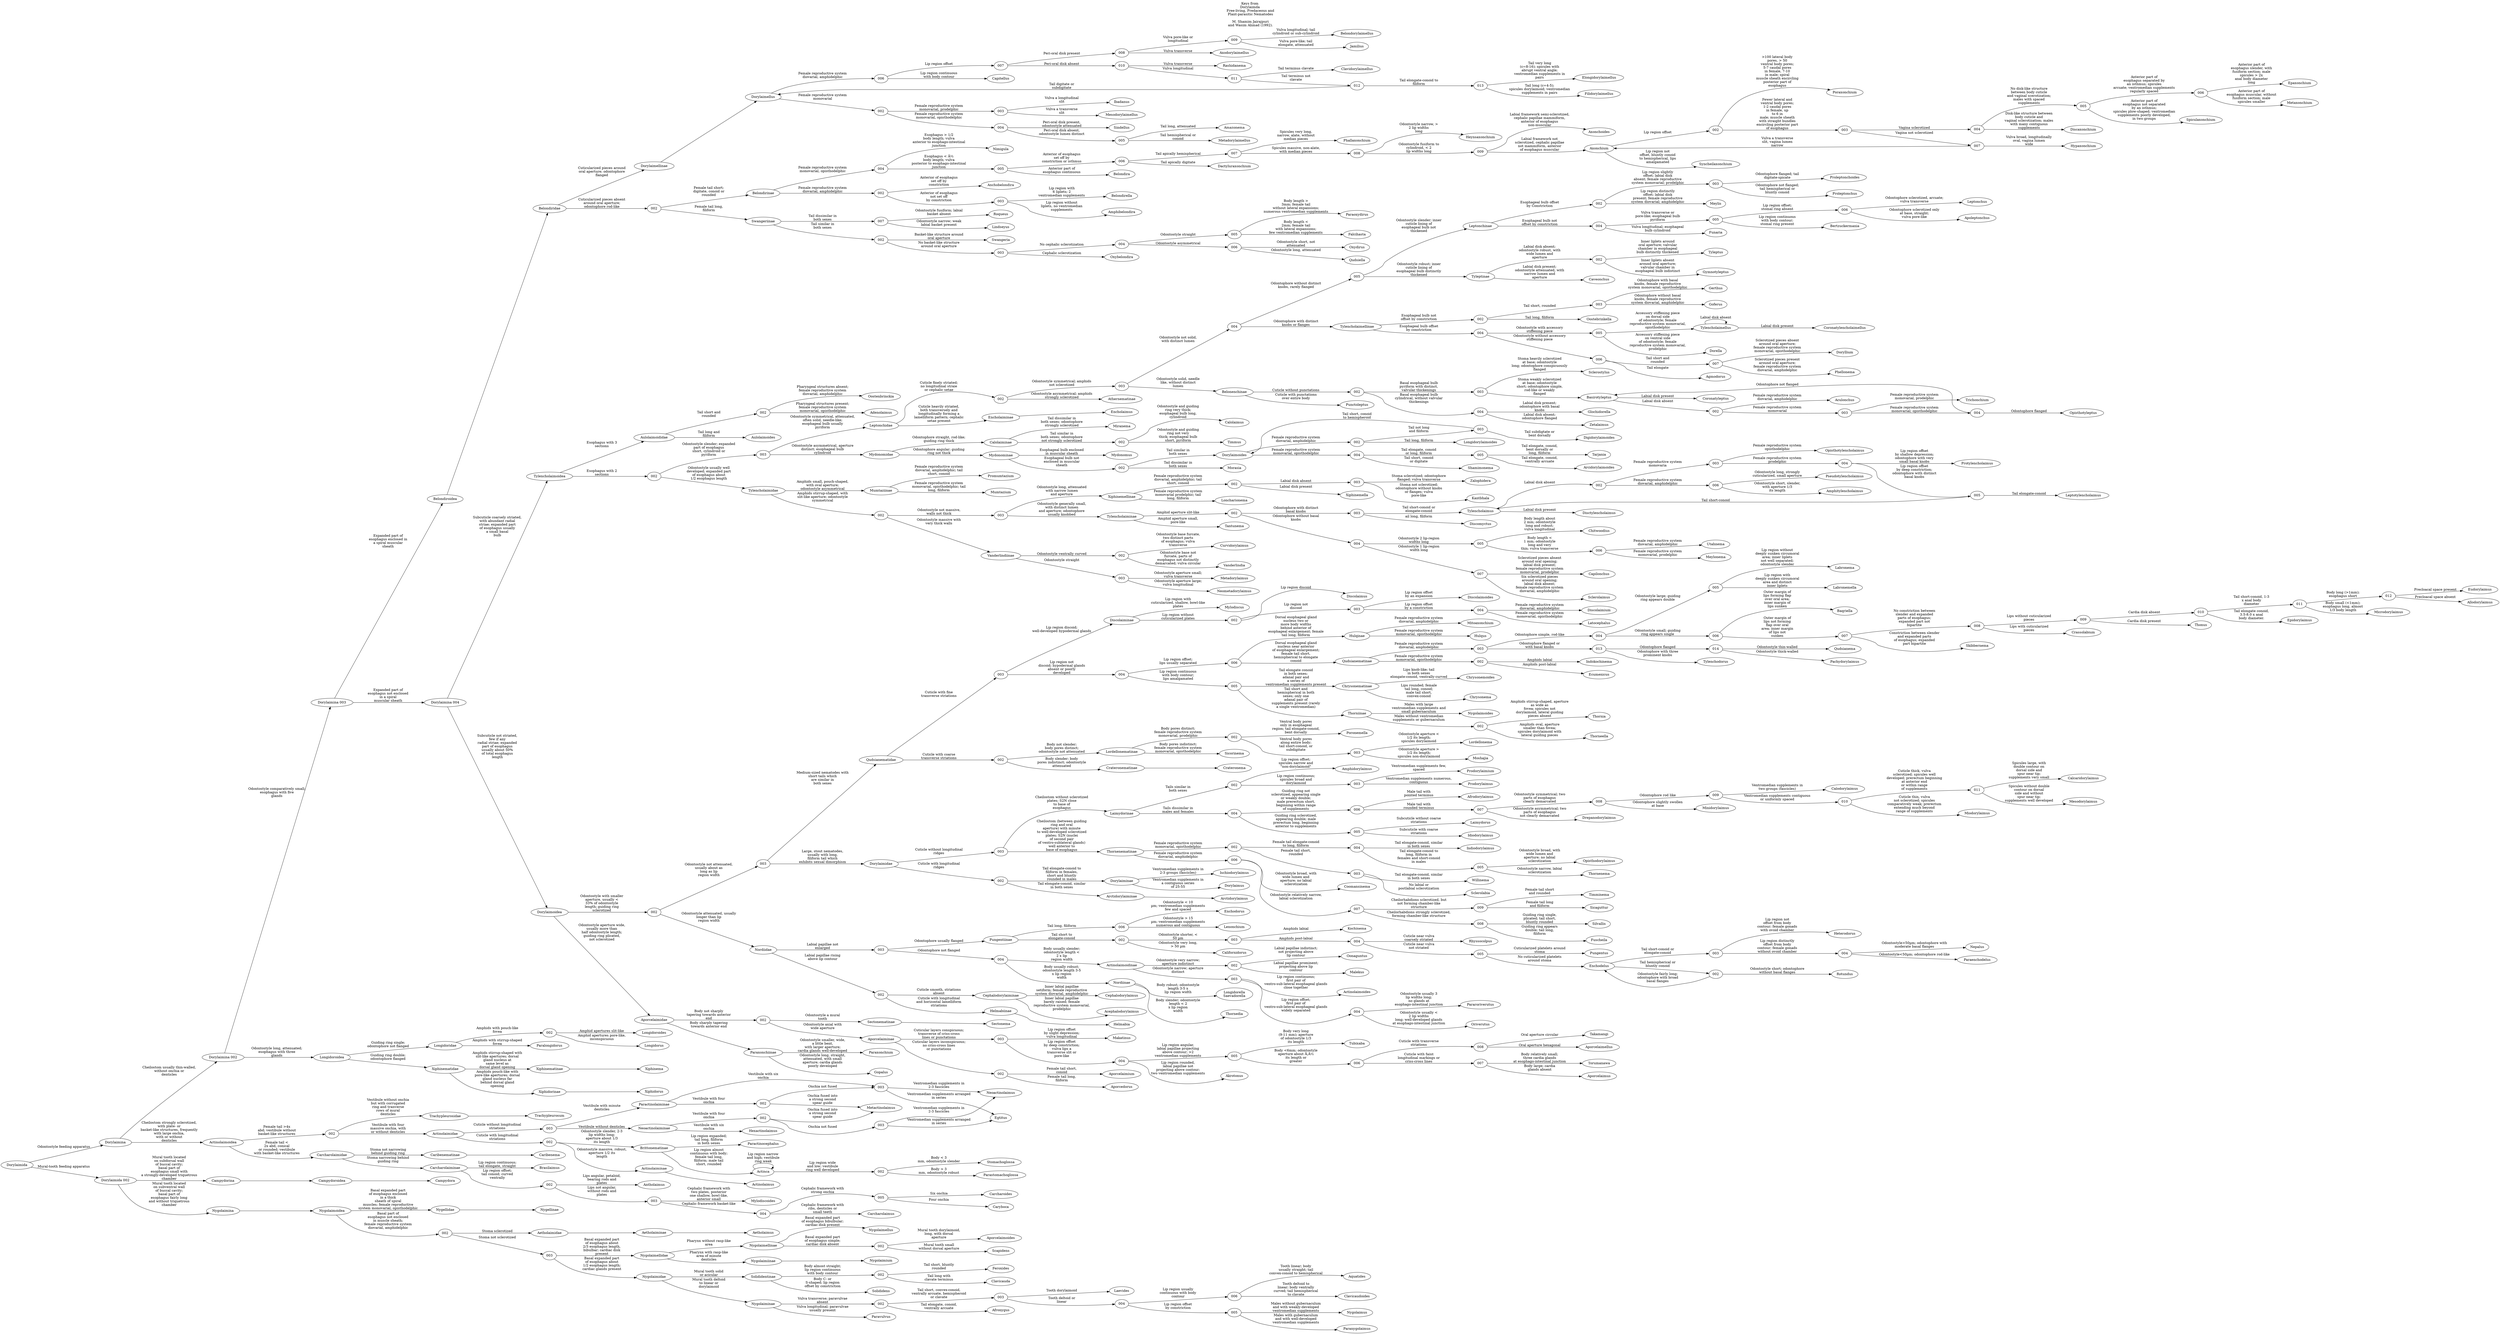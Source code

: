 // FOO
digraph GraphTitle {
	graph [rankdir=LR]
	Aporcelaimidae_002 [label=002]
	Aporcelaiminae_002 [label=002]
	Actinolaimoidinae_002 [label=002]
	Actinolaimoidea_002 [label=002]
	Actinolaimidae_002 [label=002]
	Actinca_002 [label=002]
	Axonchium_002 [label=002]
	Aulolaimoididae_002 [label=002]
	Belondiridae_002 [label=002]
	Belondirinae_002 [label=002]
	Belonenchinae_002 [label=002]
	Basirotyleptus_002 [label=002]
	Carcharolaiminae_002 [label=002]
	Calolaiminae_002 [label=002]
	Dorylaimoidea_002 [label=002]
	Dorylaimidae_002 [label=002]
	Discolaiminae_002 [label=002]
	Dorylaimellus_002 [label=002]
	Dorylaimoides_002 [label=002]
	Enchodelus_002 [label=002]
	Laimydorinae_002 [label=002]
	Lordellonematinae_002 [label=002]
	Longidoridae_002 [label=002]
	Leptonchidae_002 [label=002]
	Leptonchinae_002 [label=002]
	Mydonominae_002 [label=002]
	Nordiidae_002 [label=002]
	Neoactinolaiminae_002 [label=002]
	Nygolaimoidea_002 [label=002]
	Nygolaiminae_002 [label=002]
	Nygolaimellinae_002 [label=002]
	Pungentiinae_002 [label=002]
	Paractinolaiminae_002 [label=002]
	Qudsianematidae_002 [label=002]
	Qudsianematinae_002 [label=002]
	Swangeriinae_002 [label=002]
	Solididentinae_002 [label=002]
	Thornenematinae_002 [label=002]
	Thorniinae_002 [label=002]
	Tylencholaimoidea_002 [label=002]
	Tylencholaimidae_002 [label=002]
	Tylencholaiminae_002 [label=002]
	Tylencholaimus_002 [label=002]
	Tyleptinae_002 [label=002]
	Tylencholaimellinae_002 [label=002]
	Vanderlindiinae_002 [label=002]
	Xiphinemellinae_002 [label=002]
	Aporcelaiminae_003 [label=003]
	Actinolaimoidinae_003 [label=003]
	Actinolaimidae_003 [label=003]
	Axonchium_003 [label=003]
	Belondirinae_003 [label=003]
	Belonenchinae_003 [label=003]
	Basirotyleptus_003 [label=003]
	Carcharolaiminae_003 [label=003]
	Dorylaimoidea_003 [label=003]
	Dorylaimidae_003 [label=003]
	Discolaiminae_003 [label=003]
	Dorylaimellus_003 [label=003]
	Dorylaimoides_003 [label=003]
	Enchodelus_003 [label=003]
	Laimydorinae_003 [label=003]
	Lordellonematinae_003 [label=003]
	Leptonchidae_003 [label=003]
	Leptonchinae_003 [label=003]
	Nordiidae_003 [label=003]
	Neoactinolaiminae_003 [label=003]
	Nygolaimoidea_003 [label=003]
	Nygolaiminae_003 [label=003]
	Pungentiinae_003 [label=003]
	Paractinolaiminae_003 [label=003]
	Qudsianematidae_003 [label=003]
	Qudsianematinae_003 [label=003]
	Swangeriinae_003 [label=003]
	Thornenematinae_003 [label=003]
	Tylencholaimoidea_003 [label=003]
	Tylencholaimidae_003 [label=003]
	Tylencholaiminae_003 [label=003]
	Tylencholaimus_003 [label=003]
	Tylencholaimellinae_003 [label=003]
	Vanderlindiinae_003 [label=003]
	Xiphinemellinae_003 [label=003]
	Aporcelaiminae_004 [label=004]
	Actinolaimoidinae_004 [label=004]
	Axonchium_004 [label=004]
	Belondirinae_004 [label=004]
	Belonenchinae_004 [label=004]
	Basirotyleptus_004 [label=004]
	Carcharolaiminae_004 [label=004]
	Discolaiminae_004 [label=004]
	Dorylaimellus_004 [label=004]
	Dorylaimoides_004 [label=004]
	Enchodelus_004 [label=004]
	Laimydorinae_004 [label=004]
	Leptonchidae_004 [label=004]
	Leptonchinae_004 [label=004]
	Nordiidae_004 [label=004]
	Nygolaiminae_004 [label=004]
	Pungentiinae_004 [label=004]
	Qudsianematidae_004 [label=004]
	Qudsianematinae_004 [label=004]
	Swangeriinae_004 [label=004]
	Thornenematinae_004 [label=004]
	Tylencholaiminae_004 [label=004]
	Tylencholaimus_004 [label=004]
	Tylencholaimellinae_004 [label=004]
	Aporcelaiminae_005 [label=005]
	Axonchium_005 [label=005]
	Belondirinae_005 [label=005]
	Carcharolaiminae_005 [label=005]
	Dorylaimellus_005 [label=005]
	Dorylaimoides_005 [label=005]
	Laimydorinae_005 [label=005]
	Leptonchidae_005 [label=005]
	Leptonchinae_005 [label=005]
	Nygolaiminae_005 [label=005]
	Pungentiinae_005 [label=005]
	Qudsianematidae_005 [label=005]
	Qudsianematinae_005 [label=005]
	Swangeriinae_005 [label=005]
	Thornenematinae_005 [label=005]
	Tylencholaiminae_005 [label=005]
	Tylencholaimus_005 [label=005]
	Tylencholaimellinae_005 [label=005]
	Aporcelaiminae_006 [label=006]
	Axonchium_006 [label=006]
	Belondirinae_006 [label=006]
	Dorylaimellus_006 [label=006]
	Laimydorinae_006 [label=006]
	Leptonchinae_006 [label=006]
	Nygolaiminae_006 [label=006]
	Pungentiinae_006 [label=006]
	Qudsianematidae_006 [label=006]
	Qudsianematinae_006 [label=006]
	Swangeriinae_006 [label=006]
	Thornenematinae_006 [label=006]
	Tylencholaiminae_006 [label=006]
	Tylencholaimus_006 [label=006]
	Tylencholaimellinae_006 [label=006]
	Aporcelaiminae_007 [label=007]
	Axonchium_007 [label=007]
	Belondirinae_007 [label=007]
	Dorylaimellus_007 [label=007]
	Laimydorinae_007 [label=007]
	Qudsianematinae_007 [label=007]
	Swangeriinae_007 [label=007]
	Thornenematinae_007 [label=007]
	Tylencholaiminae_007 [label=007]
	Tylencholaimellinae_007 [label=007]
	Aporcelaiminae_008 [label=008]
	Belondirinae_008 [label=008]
	Dorylaimellus_008 [label=008]
	Laimydorinae_008 [label=008]
	Qudsianematinae_008 [label=008]
	Thornenematinae_008 [label=008]
	Belondirinae_009 [label=009]
	Dorylaimellus_009 [label=009]
	Laimydorinae_009 [label=009]
	Qudsianematinae_009 [label=009]
	Thornenematinae_009 [label=009]
	Dorylaimellus_010 [label=010]
	Laimydorinae_010 [label=010]
	Qudsianematinae_010 [label=010]
	Dorylaimellus_011 [label=011]
	Laimydorinae_011 [label=011]
	Qudsianematinae_011 [label=011]
	Dorylaimellus_012 [label=012]
	Qudsianematinae_012 [label=012]
	Dorylaimellus_013 [label=013]
	Qudsianematinae_013 [label=013]
	Qudsianematinae_014 [label=014]
	labelloc=t
	label="Keys from
Dorylaimda
 Free-living, Predaceous and
 Plant-parasitic Nematodes

 M. Shamim Jairajpuri
 and Wasim Ahmad (1992)."
	Dorylaimida -> Dorylaimina [label="Odontostyle feeding apparatus
"]
	Dorylaimida -> "Dorylaimida 002" [label="Mural-tooth feeding apparatus
"]
	"Dorylaimida 002" -> Campydorina [label="Mural tooth located
on subdorsal wall
of buccal cavity;
basal part of
esophagus small with
a strongly-developed triquetrous
chamber
"]
	"Dorylaimida 002" -> Nygolaimina [label="Mural tooth located
on subventral wall
of buccal cavity;
basal part of
esophagus fairly long
and without triquetrous
chamber
"]
	Dorylaimina -> Actinolaimoidea [label="Cheilostom strongly sclerotized,
with plate- or
basket-like structures, frequently
with large onchia,
with or without
denticles
"]
	Dorylaimina -> "Dorylaimina 002" [label="Cheilostom usually thin-walled,
without onchia or
denticles
"]
	"Dorylaimina 002" -> Longidoroidea [label="Odontostyle long, attenuated;
esophagus with three
glands
"]
	"Dorylaimina 002" -> "Dorylaimina 003" [label="Odontostyle comparatively small;
esophagus with five
glands
"]
	"Dorylaimina 003" -> Belondiroidea [label="Expanded part of
esophagus enclosed in
a spiral muscular
sheath
"]
	"Dorylaimina 003" -> "Dorylaimina 004" [label="Expanded part of
esophagus not enclosed
in a spiral
muscular sheath
"]
	"Dorylaimina 004" -> Tylencholaimoidea [label="Subcuticle coarsely striated,
with abundant radial
striae; expanded part
of esophagus usually
a small basal
bulb
"]
	"Dorylaimina 004" -> Dorylaimoidea [label="Subcuticle not striated,
few if any
radial striae; expanded
part of esophagus
usually about 50%
of total esophagus
length
"]
	Dorylaimoidea -> Aporcelaimidae [label="Odontostyle aperture wide,
usually more than
half odontostyle length;
guiding ring plicated,
not sclerotized
"]
	Dorylaimoidea -> Dorylaimoidea_002 [label="Odontostyle with smaller
aperture, usually <
33% of odontostyle
length; guiding ring
sclerotized
"]
	Dorylaimoidea_002 -> Nordiidae [label="Odontostyle attenuated, usually
longer than lip
region width
"]
	Dorylaimoidea_002 -> Dorylaimoidea_003 [label="Odontostyle not attenuated,
usually about as
long as lip
region width
"]
	Dorylaimoidea_003 -> Dorylaimidae [label="Large, stout nematodes,
usually with long,
filiform tail which
exhibits sexual dimorphism
"]
	Dorylaimoidea_003 -> Qudsianematidae [label="Medium-sized nematodes with
short tails which
are similar in
both sexes
"]
	Dorylaimidae -> Dorylaimidae_002 [label="Cuticle with longitudinal
ridges
"]
	Dorylaimidae -> Dorylaimidae_003 [label="Cuticle without longitudinal
ridges
"]
	Dorylaimidae_002 -> Arctidorylaiminae [label="Tail elongate-conoid, similar
in both sexes
"]
	Dorylaimidae_002 -> Dorylaiminae [label="Tail elongate-conoid to
filiform in females,
short and bluntly
rounded in males
"]
	Dorylaimidae_003 -> Thornenematinae [label="Cheilostom (between guiding
ring and oral
aperture) with minute
to well-developed sclerotized
plates; S2N (nuclei
of second pair
of ventro-sublateral glands)
well anterior to
base of esophagus
"]
	Dorylaimidae_003 -> Laimydorinae [label="Cheilostom without sclerotized
plates; S2N close
to base of
esophagus
"]
	Dorylaiminae -> Dorylaimus [label="Ventromedian supplements in
a contiguous series
of 25-55
"]
	Dorylaiminae -> Ischiodorylaimus [label="Ventromedian supplements in
2-3 groups (fascicles)
"]
	Laimydorinae -> Laimydorinae_002 [label="Tails similar in
both sexes
"]
	Laimydorinae -> Laimydorinae_004 [label="Tails dissimilar in
males and females
"]
	Laimydorinae_002 -> Amphidorylaimus [label="Lip region offset;
spicules narrow and
\"non-dorylaimoid\"
"]
	Laimydorinae_002 -> Laimydorinae_003 [label="Lip region continuous;
spicules broad and
dorylaimoid
"]
	Laimydorinae_003 -> Prodorylaimus [label="Ventromedian supplements numerous,
contiguous
"]
	Laimydorinae_003 -> Prodorylaimium [label="Ventromedian supplements few,
spaced
"]
	Laimydorinae_004 -> Laimydorinae_005 [label="Guiding ring sclerotized,
appearing double; male
prerectum long, beginning
anterior to supplements
"]
	Laimydorinae_004 -> Laimydorinae_006 [label="Guiding ring not
sclerotized, appearing single
or weakly double;
male prerectum short,
beginning within range
of supplements
"]
	Laimydorinae_005 -> Idiodorylaimus [label="Subcuticle with coarse
striations
"]
	Laimydorinae_005 -> Laimydorus [label="Subcuticle without coarse
striations
"]
	Laimydorinae_006 -> Laimydorinae_007 [label="Male tail with
rounded terminus
"]
	Laimydorinae_006 -> Afrodorylaimus [label="Male tail with
pointed terminus
"]
	Laimydorinae_007 -> Drepanodorylaimus [label="Odontostyle asymmetrical; two
parts of esophagus
not clearly demarcated
"]
	Laimydorinae_007 -> Laimydorinae_008 [label="Odontostyle symmetrical; two
parts of esophagus
clearly demarcated
"]
	Laimydorinae_008 -> Minidorylaimus [label="Odontophore slightly swollen
at base
"]
	Laimydorinae_008 -> Laimydorinae_009 [label="Odontophore rod like
"]
	Laimydorinae_009 -> Laimydorinae_010 [label="Ventromedian supplements contiguous
or uniformly spaced
"]
	Laimydorinae_009 -> Calodorylaimus [label="Ventromedian supplements in
two groups (fascicles)
"]
	Laimydorinae_010 -> Miodorylaimus [label="Cuticle thin, vulva
not sclerotized; spicules
comparatively weak; prerectum
extending much beyond
range of supplements
"]
	Laimydorinae_010 -> Laimydorinae_011 [label="Cuticle thick, vulva
sclerotized; spicules well
developed; prerectum beginning
at anterior end
or within range
of supplements
"]
	Laimydorinae_011 -> Calcaridorylaimus [label="Spicules large, with
double contour on
dorsal side and
spur near tip;
supplements very small
"]
	Laimydorinae_011 -> Mesodorylaimus [label="Spicules without double
contour on dorsal
side and without
spur near tip;
supplements well developed
"]
	Thornenematinae -> Thornenematinae_002 [label="Female reproductive system
monovarial, opisthodelphic
"]
	Thornenematinae -> Thornenematinae_006 [label="Female reproductive system
diovarial, amphidelphic
"]
	Thornenematinae_002 -> Thornenematinae_003 [label="Female tail short,
rounded
"]
	Thornenematinae_002 -> Thornenematinae_004 [label="Female tail elongate-conoid
to long, filiform
"]
	Thornenematinae_003 -> Sclerolabia [label="No labial or
postlabial sclerotization
"]
	Thornenematinae_003 -> Willinema [label="Tail elongate-conoid, similar
in both sexes
"]
	Thornenematinae_004 -> Indiodorylaimus [label="Tail elongate-conoid, similar
in both sexes
"]
	Thornenematinae_004 -> Thornenematinae_005 [label="Tail elongate-conoid to
long, filiform in
females and short-conoid
in males
"]
	Thornenematinae_005 -> Opisthodorylaimus [label="Odontostyle broad, with
wide lumen and
aperture; no labial
sclerotization
"]
	Thornenematinae_005 -> Thornenema [label="Odontostyle narrow, labial
sclerotization
"]
	Thornenematinae_006 -> Coomansinema [label="Odontostyle broad, with
wide lumen and
aperture; no labial
sclerotization
"]
	Thornenematinae_006 -> Thornenematinae_007 [label="Odontostyle relatively narrow,
labial sclerotization
"]
	Thornenematinae_007 -> Thornenematinae_008 [label="Cheilorhabdions strongly sclerotized,
forming chamber-like structure
"]
	Thornenematinae_007 -> Thornenematinae_009 [label="Cheilorhabdions sclerotized, but
not forming chamber-like
structure
"]
	Thornenematinae_008 -> Silvallis [label="Guiding ring single,
plicated; tail short,
bluntly rounded
"]
	Thornenematinae_008 -> Fuscheila [label="Guiding ring appears
double; tail long,
filiform
"]
	Thornenematinae_009 -> Timminema [label="Female tail short
and rounded
"]
	Thornenematinae_009 -> Sicaguttur [label="Female tail long
and filiform
"]
	Arctidorylaiminae -> Arctidorylaimus
	Aporcelaimidae -> Paraxonchiinae [label="Body sharply tapering
towards anterior end
"]
	Aporcelaimidae -> Aporcelaimidae_002 [label="Body not sharply
tapering towards anterior
end
"]
	Aporcelaimidae_002 -> Aporcelaiminae [label="Odontostyle axial with
wide aperture
"]
	Aporcelaimidae_002 -> Sectonematinae [label="Odontostyle a mural
tooth
"]
	Aporcelaiminae -> Aporcelaiminae_002 [label="Cuticular layers inconspicuous;
no criss-cross lines
or punctations
"]
	Aporcelaiminae -> Aporcelaiminae_003 [label="Cuticular layers conspicuous;
transverse of criss-cross
lines or punctations
"]
	Aporcelaiminae_002 -> Aporcedorus [label="Female tail long,
filiform
"]
	Aporcelaiminae_002 -> Aporcelaimium [label="Female tail short,
conoid
"]
	Aporcelaiminae_003 -> Makatinus [label="Lip region offset
by slight depression;
vulva longitudinal
"]
	Aporcelaiminae_003 -> Aporcelaiminae_004 [label="Lip region offset
by deep constriction;
vulva lips a
transverse slit or
pore-like
"]
	Aporcelaiminae_004 -> Akrotonus [label="Lip region rounded,
labial papillae not
projecting above contour;
two ventromedian supplements
"]
	Aporcelaiminae_004 -> Aporcelaiminae_005 [label="Lip region angular,
labial papillae projecting
above contour; >2
ventromedian supplements
"]
	Aporcelaiminae_005 -> Tubixaba [label="Body very long
(9-11 mm); aperture
of odontostyle 1/3
its length
"]
	Aporcelaiminae_005 -> Aporcelaiminae_006 [label="Body <6mm; odontostyle
aperture about Ã‚Â½
its length or
greater
"]
	Aporcelaiminae_006 -> Aporcelaiminae_007 [label="Cuticle with faint
longitudinal markings or
criss-cross lines
"]
	Aporcelaiminae_006 -> Aporcelaiminae_008 [label="Cuticle with transverse
striations
"]
	Aporcelaiminae_007 -> Torumanawa [label="Body relatively small;
three cardia glands
at esophago-intestinal junction
"]
	Aporcelaiminae_007 -> Aporcelaimus [label="Body large; cardia
glands absent
"]
	Aporcelaiminae_008 -> Takamangi [label="Oral aperture circular
"]
	Aporcelaiminae_008 -> Aporcelaimellus [label="Oral aperture hexagonal
"]
	Sectonematinae -> Sectonema
	Paraxonchiinae -> Gopalus [label="Odontostyle long, straight,
attenuated, with small
aperture; cardia glands
poorly developed
"]
	Paraxonchiinae -> Paraxonchium [label="Odontostyle smaller, wide,
a little bent,
with larger aperture;
cardia glands well-developed
"]
	Qudsianematidae -> Qudsianematidae_002 [label="Cuticle with coarse
transverse striations
"]
	Qudsianematidae -> Qudsianematidae_003 [label="Cuticle with fine
transverse striations
"]
	Qudsianematidae_002 -> Crateronematinae [label="Body slender; body
pores indistinct; odontostyle
attenuated
"]
	Qudsianematidae_002 -> Lordellonematinae [label="Body not slender;
body pores distinct;
odontostyle not attenuated
"]
	Qudsianematidae_003 -> Discolaiminae [label="Lip region discoid;
well-developed hypodermal glands
"]
	Qudsianematidae_003 -> Qudsianematidae_004 [label="Lip region not
discoid; hypodermal glands
absent or poorly
developed
"]
	Qudsianematidae_004 -> Qudsianematidae_005 [label="Lip region continuous
with body contour;
lips amalgamated
"]
	Qudsianematidae_004 -> Qudsianematidae_006 [label="Lip region offset;
lips usually separated
"]
	Qudsianematidae_005 -> Thorniinae [label="Tail short and
hemispherical in both
sexes; only one
adanal pair of
supplements present (rarely
a single ventromedian)
"]
	Qudsianematidae_005 -> Chrysonematinae [label="Tail elongate conoid
in both sexes;
adanal pair and
a series of
ventromedian supplements present
"]
	Qudsianematidae_006 -> Qudsianematinae [label="Dorsal esophageal gland
nucleus near anterior
of esophageal enlargement;
female tail short,
hemispherical to elongate
conoid
"]
	Qudsianematidae_006 -> Hulqinae [label="Dorsal esophageal gland
nucleus two or
more body widths
behind anterior of
esophageal enlargement; female
tail long, filiform
"]
	Qudsianematinae -> Qudsianematinae_002 [label="Female reproductive system
monovarial, opisthodelphic
"]
	Qudsianematinae -> Qudsianematinae_003 [label="Female reproductive system
diovarial, amphidelphic
"]
	Qudsianematinae_002 -> Indokochinema [label="Amphids labial
"]
	Qudsianematinae_002 -> Ecumenicus [label="Amphids post-labial
"]
	Qudsianematinae_003 -> Qudsianematinae_004 [label="Odontophore simple, rod-like
"]
	Qudsianematinae_003 -> Qudsianematinae_013 [label="Odontophore flanged or
with basal knobs
"]
	Qudsianematinae_004 -> Qudsianematinae_005 [label="Odontostyle large; guiding
ring appears double
"]
	Qudsianematinae_004 -> Qudsianematinae_006 [label="Odontostyle small; guiding
ring appears single
"]
	Qudsianematinae_005 -> Labronemella [label="Lip region with
deeply sunken circumoral
area and distinct
inner liplets
"]
	Qudsianematinae_005 -> Labronema [label="Lip region without
deeply sunken circumoral
area; inner liplets
not well separated;
odontostyle slender
"]
	Qudsianematinae_006 -> Baqriella [label="Outer margin of
lips forming flap
over oral area;
inner margin of
lips sunken
"]
	Qudsianematinae_006 -> Qudsianematinae_007 [label="Outer margin of
lips not forming
flap over oral
area; inner margin
of lips not
sunken
"]
	Qudsianematinae_007 -> Skibbernema [label="Constriction between slender
and expanded parts
of esophagus; expanded
part bipartite
"]
	Qudsianematinae_007 -> Qudsianematinae_008 [label="No constriction between
slender and expanded
parts of esophagus;
expanded part not
bipartite
"]
	Qudsianematinae_008 -> Crassolabium [label="Lips with cuticularized
pieces
"]
	Qudsianematinae_008 -> Qudsianematinae_009 [label="Lips without cuticularized
pieces
"]
	Qudsianematinae_009 -> Thonus [label="Cardia disk present
"]
	Qudsianematinae_009 -> Qudsianematinae_010 [label="Cardia disk absent
"]
	Qudsianematinae_010 -> Epidorylaimus [label="Tail elongate conoid,
3.5-8.0 x anal
body diameter.
"]
	Qudsianematinae_010 -> Qudsianematinae_011 [label="Tail short-conoid, 1-3
x anal body
diameter
"]
	Qudsianematinae_011 -> Microdorylaimus [label="Body small (<1mm);
esophagus long, almost
1/3 body length
"]
	Qudsianematinae_011 -> Qudsianematinae_012 [label="Body long (>1mm);
esophagus short
"]
	Qudsianematinae_012 -> Eudorylaimus [label="Precloacal space present
"]
	Qudsianematinae_012 -> Allodorylaimus [label="Precloacal space absent
"]
	Qudsianematinae_013 -> Qudsianematinae_014 [label="Odontophore flanged
"]
	Qudsianematinae_013 -> Tylenchodorus [label="Odontophore with three
prominent knobs
"]
	Qudsianematinae_014 -> Pachydorylaimus [label="Odontostyle thick-walled
"]
	Qudsianematinae_014 -> Qudsianema [label="Odontostyle thin-walled
"]
	Thorniinae -> Nygolaimoides [label="Males with large
ventromedian supplements and
small gubernaculum
"]
	Thorniinae -> Thorniinae_002 [label="Males without ventromedian
supplements or gubernaculum
"]
	Thorniinae_002 -> Thornia [label="Amphids stirrup-shaped, aperture
as wide as
fovea; spicules not
dorylaimoid, lateral guiding
pieces absent
"]
	Thorniinae_002 -> Thorneella [label="Amphids oval, aperture
smaller than fovea;
spicules dorylaimoid with
lateral guiding pieces
"]
	Crateronematinae -> Crateronema
	Chrysonematinae -> Chrysonema [label="Lips rounded; female
tail long, conoid;
male tail short,
convex-conoid
"]
	Chrysonematinae -> Chrysonemoides [label="Lips knob-like; tail
in both sexes
elongate-conoid, ventrally-curved
"]
	Discolaiminae -> Mylodiscus [label="Lip region with
cuticularized, shallow, bowl-like
plates
"]
	Discolaiminae -> Discolaiminae_002 [label="Lip region without
cuticularized plates
"]
	Discolaiminae_002 -> Discolaimus [label="Lip region discoid
"]
	Discolaiminae_002 -> Discolaiminae_003 [label="Lip region not
discoid
"]
	Discolaiminae_003 -> Discolaimoides [label="Lip region offset
by an expansion
"]
	Discolaiminae_003 -> Discolaiminae_004 [label="Lip region offset
by a constriction
"]
	Discolaiminae_004 -> Discolaimium [label="Female reproductive system
diovarial, amphidelphic
"]
	Discolaiminae_004 -> Latocephalus [label="Female reproductive system
monovarial, opisthodelphic
"]
	Lordellonematinae -> Sicorinema [label="Body pores indistinct;
female reproductive system
monovarial, opisthodelphic
"]
	Lordellonematinae -> Lordellonematinae_002 [label="Body pores distinct;
female reproductive system
monovarial, prodelphic
"]
	Lordellonematinae_002 -> Poronemella [label="Ventral body pores
only in esophageal
region; tail elongate-conoid,
bent dorsally
"]
	Lordellonematinae_002 -> Lordellonematinae_003 [label="Ventral body pores
along entire body;
tail short-conoid, or
subdigitate
"]
	Lordellonematinae_003 -> Moshajia [label="Odontostyle aperture >
1/2 its length;
spicules non-dorylaimoid
"]
	Lordellonematinae_003 -> Lordellonema [label="Odontostyle aperture <
1/2 its length;
spicules dorylaimoid
"]
	Hulqinae -> Hulqus [label="Female reproductive system
monovarial, opisthodelphic
"]
	Hulqinae -> Mitoaxonchium [label="Female reproductive system
diovarial, amphidelphic
"]
	Nordiidae -> Nordiidae_002 [label="Labial papillae rising
above lip contour
"]
	Nordiidae -> Nordiidae_003 [label="Labial papillae not
enlarged
"]
	Nordiidae_002 -> Helmabiinae [label="Cuticle with longitudinal
and horizontal lamelliform
striations
"]
	Nordiidae_002 -> Cephalodorylaiminae [label="Cuticle smooth, striations
absent
"]
	Nordiidae_003 -> Pungentiinae [label="Odontophore usually flanged
"]
	Nordiidae_003 -> Nordiidae_004 [label="Odontophore not flanged
"]
	Nordiidae_004 -> Nordiinae [label="Body usually robust;
odontostyle length 3-5
x lip region
width
"]
	Nordiidae_004 -> Actinolaimoidinae [label="Body usually slender;
odontostyle length <
2 x lip
region width
"]
	Nordiinae -> "Longidorella
Saevadorella" [label="Body robust; odontostyle
length 3-5 x
lip region width
"]
	Nordiinae -> Thornedia [label="Body slender; odontostyle
length < 2
x lip region
width
"]
	Cephalodorylaiminae -> Cephalodorylaimus [label="Inner labial papillae
setiform; female reproductive
system diovarial, amphidelphic
"]
	Cephalodorylaiminae -> Acephalodorylaimus [label="Inner labial papillae
barely raised; female
reproductive system monovarial,
prodelphic
"]
	Pungentiinae -> Pungentiinae_002 [label="Tail short to
elongate-conoid
"]
	Pungentiinae -> Pungentiinae_006 [label="Tail long, filiform
"]
	Pungentiinae_002 -> Californidorus [label="Odontostyle very long,
> 50 µm
"]
	Pungentiinae_002 -> Pungentiinae_003 [label="Odontostyle shorter, <
50 µm
"]
	Pungentiinae_003 -> Kochinema [label="Amphids labial
"]
	Pungentiinae_003 -> Pungentiinae_004 [label="Amphids post-labial
"]
	Pungentiinae_004 -> Rhyssocolpus [label="Cuticle near vulva
coarsely striated
"]
	Pungentiinae_004 -> Pungentiinae_005 [label="Cuticle near vulva
not striated
"]
	Pungentiinae_005 -> Pungentus [label="Cuticularized platelets around
stoma
"]
	Pungentiinae_005 -> Enchodelus [label="No cuticularized platelets
around stoma
"]
	Pungentiinae_006 -> Enchodorus [label="Odontostyle < 10
µm; ventromedian supplements
few and spaced
"]
	Pungentiinae_006 -> Lenonchium [label="Odontostyle > 15
µm; ventromedian supplements
numerous and contiguous
"]
	Enchodelus -> Enchodelus_002 [label="Tail hemispherical or
bluntly conoid
"]
	Enchodelus -> Enchodelus_003 [label="Tail short-conoid or
elongate-conoid
"]
	Enchodelus_002 -> Enchodelus [label="Odontostyle fairly long;
odontophore with broad
basal flanges
"]
	Enchodelus_002 -> Rotundus [label="Odontostyle short; odontophore
without basal flanges
"]
	Enchodelus_003 -> Heterodorus [label="Lip region not
offset from body
contour; female gonads
with ovoid chamber
"]
	Enchodelus_003 -> Enchodelus_004 [label="Lip region distinctly
offset from body
contour; female gonads
without ovoid chamber
"]
	Enchodelus_004 -> Nepalus [label="Odontostyle>50µm; odontophore with
moderate basal flanges
"]
	Enchodelus_004 -> Paraenchodelus [label="Odontostyle<50µm; odontophore rod-like
"]
	Helmabiinae -> Helmabia
	Actinolaimoidinae -> Actinolaimoidinae_002 [label="Odontostyle very narrow;
aperture indistinct
"]
	Actinolaimoidinae -> Actinolaimoidinae_003 [label="Odontostyle narrow; aperture
distinct
"]
	Actinolaimoidinae_002 -> Malekus [label="Labial papillae prominent;
projecting above lip
contour
"]
	Actinolaimoidinae_002 -> Oonaguntus [label="Labial papillae indistinct;
not projecting above
lip contour
"]
	Actinolaimoidinae_003 -> Actinolaimoides [label="Lip region continuous;
first pair of
ventro-sub-lateral esophageal glands
close together
"]
	Actinolaimoidinae_003 -> Actinolaimoidinae_004 [label="Lip region offset;
first pair of
ventro-sub-lateral esophageal glands
widely separated
"]
	Actinolaimoidinae_004 -> Oriverutus [label="Odontostyle usually <
2 lip widths
long; well-developed glands
at esophago-intestinal junction
"]
	Actinolaimoidinae_004 -> Pararoriverutus [label="Odontostyle usually 3
lip widths long;
no glands at
esophago-intestinal junction
"]
	Actinolaimoidea -> Carcharolaimidae [label="Female tail <
2x abd, conical
or rounded; vestibule
with basket-like structures
"]
	Actinolaimoidea -> Actinolaimoidea_002 [label="Female tail >4x
abd; vestibule without
basket-like structures
"]
	Actinolaimoidea_002 -> Actinolaimidae [label="Vestibule with four
massive onchia, with
or without denticles
"]
	Actinolaimoidea_002 -> Trachypleurosidae [label="Vestibule without onchia
but with corrugated
ring and tranverse
rows of mural
denticles
"]
	Actinolaimidae -> Actinolaimidae_002 [label="Cuticle with longitudinal
striations
"]
	Actinolaimidae -> Actinolaimidae_003 [label="Cuticle without longitudinal
striations
"]
	Actinolaimidae_002 -> Actinolaiminae [label="Odontostyle massive, robust,
aperture 1/2 its
length
"]
	Actinolaimidae_002 -> Brittonematinae [label="Odontostyle slender, 2-3
lip widths long;
aperture about 1/3
its length
"]
	Actinolaimidae_003 -> Paractinolaiminae [label="Vestibule with minute
denticles
"]
	Actinolaimidae_003 -> Neoactinolaiminae [label="Vestibule without denticles
"]
	Actinolaiminae -> Actinolaimus
	Neoactinolaiminae -> Neoactinolaiminae_002 [label="Vestibule with four
onchia
"]
	Neoactinolaiminae -> Hexactinolaimus [label="Vestibule with six
onchia
"]
	Neoactinolaiminae_002 -> Metactinolaimus [label="Onchia fused into
a strong second
spear guide
"]
	Neoactinolaiminae_002 -> Neoactinolaiminae_003 [label="Onchia not fused
"]
	Neoactinolaiminae_003 -> Neoactinolaimus [label="Ventromedian supplements in
2-3 fascicles
"]
	Neoactinolaiminae_003 -> Egtitus [label="Ventromedian supplements arranged
in series
"]
	Paractinolaiminae -> Paractinolaiminae_002 [label="Vestibule with four
onchia
"]
	Paractinolaiminae -> Paractinolaiminae_003 [label="Vestibule with six
onchia
"]
	Paractinolaiminae_002 -> Metactinolaimus [label="Onchia fused into
a strong second
spear guide
"]
	Paractinolaiminae_002 -> Paractinolaiminae_003 [label="Onchia not fused
"]
	Paractinolaiminae_003 -> Neoactinolaimus [label="Ventromedian supplements in
2-3 fascicles
"]
	Paractinolaiminae_003 -> Egtitus [label="Ventromedian supplements arranged
in series
"]
	Brittonematinae -> Actinca [label="Lip region almost
continuous with body;
female tail long,
filiform; male tail
short, rounded
"]
	Brittonematinae -> Paractinocephalus [label="Lip region expanded;
tail long, filiform
in both sexes
"]
	Actinca -> Actinca [label="Lip region narrow
and high; vestibule
ring weak
"]
	Actinca -> Actinca_002 [label="Lip region wide
and low; vestibule
ring well developed
"]
	Actinca_002 -> Stomachoglossa [label="Body < 3
mm, odontostyle slender
"]
	Actinca_002 -> Parastomachoglossa [label="Body > 3
mm, odontostyle robust
"]
	Trachypleurosidae -> Trachypleurosum
	Carcharolaimidae -> Carcharolaiminae [label="Stoma narrowing behind
guiding ring
"]
	Carcharolaimidae -> Caribenematinae [label="Stoma not narrowing
behind guiding ring
"]
	Carcharolaiminae -> Carcharolaiminae_002 [label="Lip region offset;
tail conoid; curved
ventrally
"]
	Carcharolaiminae -> Brasilaimus [label="Lip region continuous;
tail elongate, straight
"]
	Carcharolaiminae_002 -> Antholaimus [label="Lips angular, petaloid,
bearing rods and
plates
"]
	Carcharolaiminae_002 -> Carcharolaiminae_003 [label="Lips not angular,
without rods and
plates
"]
	Carcharolaiminae_003 -> Carcharolaiminae_004 [label="Cephalic framework basket-like
"]
	Carcharolaiminae_003 -> Mylodiscoides [label="Cephalic framework with
two plates, posterior
one shallow, bowl-like,
anterior small
"]
	Carcharolaiminae_004 -> Carcharolaiminae_005 [label="Cephalic framework with
strong onchia
"]
	Carcharolaiminae_004 -> Carcharolaimus [label="Cephalic framework with
ribs, denticles or
small teeth
"]
	Carcharolaiminae_005 -> Carcharoides [label="Six onchia
"]
	Carcharolaiminae_005 -> Caryboca [label="Four onchia
"]
	Caribenematinae -> Caribenema
	Longidoroidea -> Xiphinematidae [label="Guiding ring double;
odontophore flanged
"]
	Longidoroidea -> Longidoridae [label="Guiding ring single;
odontophore not flanged
"]
	Longidoridae -> Paralongidorus [label="Amphids with stirrup-shaped
fovea
"]
	Longidoridae -> Longidoridae_002 [label="Amphids with pouch-like
fovea
"]
	Longidoridae_002 -> Longidorus [label="Amphid apertures pore-like,
inconspicuous
"]
	Longidoridae_002 -> Longidoroides [label="Amphid apertures slit-like
"]
	Xiphinematidae -> Xiphinematinae [label="Amphids stirrup-shaped with
slit-like apertures; dorsal
gland nucleus at
same level as
dorsal gland opening
"]
	Xiphinematidae -> Xiphidorinae [label="Amphids pouch-like with
pore-like apertures; dorsal
gland nucleus far
behind dorsal gland
opening
"]
	Xiphinematinae -> Xiphinema
	Xiphidorinae -> Xiphidorus
	Belondiroidea -> Belondiridae
	Belondiridae -> Dorylaimellinae [label="Cuticularized pieces around
oral aperture; odontophore
flanged
"]
	Belondiridae -> Belondiridae_002 [label="Cuticularized pieces absent
around oral aperture;
odontophore rod-like
"]
	Belondiridae_002 -> Belondirinae [label="Female tail short;
digitate, conoid or
rounded
"]
	Belondiridae_002 -> Swangeriinae [label="Female tail long,
filiform
"]
	Belondirinae -> Belondirinae_002 [label="Female reproductive system
diovarial, amphidelphic
"]
	Belondirinae -> Belondirinae_004 [label="Female reproductive system
monovarial, opisthodelphic
"]
	Belondirinae_002 -> Anchobelondira [label="Anterior of esophagus
set off by
constriction
"]
	Belondirinae_002 -> Belondirinae_003 [label="Anterior of esophagus
not set off
by constriction
"]
	Belondirinae_003 -> Belondirella [label="Lip region with
6 liplets; 2
ventromedian supplements
"]
	Belondirinae_003 -> Amphibelondira [label="Lip region without
liplets, no ventromedian
supplements
"]
	Belondirinae_004 -> Nimigula [label="Esophagus > 1/2
body length; vulva
anterior to esophago-intestinal
junction
"]
	Belondirinae_004 -> Belondirinae_005 [label="Esophagus < Â½
body length; vulva
posterior to esophago-intestinal
junction
"]
	Belondirinae_005 -> Belondirinae_006 [label="Anterior of esophagus
set off by
constriction or isthmus
"]
	Belondirinae_005 -> Belondira [label="Anterior part of
esophagus continuous
"]
	Belondirinae_006 -> Dactyluraxonchium [label="Tail apically digitate
"]
	Belondirinae_006 -> Belondirinae_007 [label="Tail apically hemispherical
"]
	Belondirinae_007 -> Phallaxonchium [label="Spicules very long,
narrow, alate, without
median pieces
"]
	Belondirinae_007 -> Belondirinae_008 [label="Spicules massive, non-alate,
with median pieces
"]
	Belondirinae_008 -> Heynsaxonchium [label="Odontostyle narrow, >
2 lip widths
long
"]
	Belondirinae_008 -> Belondirinae_009 [label="Odontostyle fusiform to
cylindroid, < 2
lip widths long
"]
	Belondirinae_009 -> Axonchoides [label="Labial framework semi-sclerotized,
cephalic papillae mammiform,
anterior of esophagus
non-muscular
"]
	Belondirinae_009 -> Axonchium [label="Labial framework not
sclerotized, cephalic papillae
not mammiform, anterior
of esophagus muscular
"]
	Axonchium -> Syncheilaxonchium [label="Lip region not
offset, bluntly conoid
to hemispherical, lips
amalgamated
"]
	Axonchium -> Axonchium_002 [label="Lip region offset
"]
	Axonchium_002 -> Poraxonchium [label=">100 lateral body
pores, > 50
ventral body pores;
5-7 caudal pores
in female, 7-10
in male; spiral
muscle sheath encircling
posterior part of
esophagus
"]
	Axonchium_002 -> Axonchium_003 [label="Fewer lateral and
ventral body pores;
1-2 caudal pores
in female, up
to 6 in
male; muscle sheath
with straight bundles
encircling posterior part
of esophagus
"]
	Axonchium_003 -> Axonchium_004 [label="Vagina sclerotized
"]
	Axonchium_003 -> Axonchium_007 [label="Vagina not sclerotized
"]
	Axonchium_004 -> Discaxonchium [label="Disk-like structure between
body cuticle and
vaginal sclerotization; males
with many contiguous
supplements
"]
	Axonchium_004 -> Axonchium_005 [label="No disk-like structure
between body cuticle
and vaginal scerotization;
males with spaced
supplements
"]
	Axonchium_005 -> Axonchium_006 [label="Anterior part of
esophagus separated by
an isthmus; spicules
arcuate; ventromedian supplements
regularly spaced
"]
	Axonchium_005 -> Spiculaxonchium [label="Anterior part of
esophagus not separated
by an isthmus;
spicules plow-shaped; ventromedian
supplements poorly developed,
in two groups
"]
	Axonchium_006 -> Epaxonchium [label="Anterior part of
esophagus slender, with
fusiform section; male
spicules > 2x
anal body diameter
long
"]
	Axonchium_006 -> Metaxonchium [label="Anterior part of
esophagus muscular, without
fusiform section; male
spicules smaller
"]
	Axonchium_007 -> Hypaxonchium [label="Vulva broad, longitudinally
oval, vagina lumen
wide
"]
	Axonchium_007 -> Axonchium [label="Vulva a transverse
slit, vagina lumen
narrow
"]
	Dorylaimellinae -> Dorylaimellus
	Dorylaimellus -> Dorylaimellus_002 [label="Female reproductive system
monovarial
"]
	Dorylaimellus -> Dorylaimellus_006 [label="Female reproductive system
diovarial, amphidelphic
"]
	Dorylaimellus_002 -> Dorylaimellus_003 [label="Female reproductive system
monovarial, prodelphic
"]
	Dorylaimellus_002 -> Dorylaimellus_004 [label="Female reproductive system
monovarial, opisthodelphic
"]
	Dorylaimellus_003 -> Mesodorylaimellus [label="Vulva a transverse
slit
"]
	Dorylaimellus_003 -> Ibadanus [label="Vulva a longitudinal
slit
"]
	Dorylaimellus_004 -> Sindellus [label="Peri-oral disk present,
odontostyle attenuated
"]
	Dorylaimellus_004 -> Dorylaimellus_005 [label="Peri-oral disk absent,
odontostyle lumen distinct
"]
	Dorylaimellus_005 -> Metadorylaimellus [label="Tail hemispherical or
conoid
"]
	Dorylaimellus_005 -> Amazonema [label="Tail long, attenuated
"]
	Dorylaimellus_006 -> Capitellus [label="Lip region continuous
with body contour
"]
	Dorylaimellus_006 -> Dorylaimellus_007 [label="Lip region offset
"]
	Dorylaimellus_007 -> Dorylaimellus_008 [label="Peri-oral disk present
"]
	Dorylaimellus_007 -> Dorylaimellus_010 [label="Peri-oral disk absent
"]
	Dorylaimellus_008 -> Axodorylaimellus [label="Vulva transverse
"]
	Dorylaimellus_008 -> Dorylaimellus_009 [label="Vulva pore-like or
longitudinal
"]
	Dorylaimellus_009 -> Belondorylaimellus [label="Vulva longitudinal; tail
cylindroid or sub-cylindroid
"]
	Dorylaimellus_009 -> Jamilius [label="Vulva pore-like; tail
elongate, attenuated
"]
	Dorylaimellus_010 -> Rashidanema [label="Vulva transverse
"]
	Dorylaimellus_010 -> Dorylaimellus_011 [label="Vulva longitudinal
"]
	Dorylaimellus_011 -> Clavidorylaimellus [label="Tail terminus clavate
"]
	Dorylaimellus_011 -> Dorylaimellus_012 [label="Tail terminus not
clavate
"]
	Dorylaimellus_012 -> Dorylaimellus [label="Tail digitate or
subdigitate
"]
	Dorylaimellus_012 -> Dorylaimellus_013 [label="Tail elongate-conoid to
filiform
"]
	Dorylaimellus_013 -> Elongidorylaimellus [label="Tail very long
(c=8-16); spicules with
abrupt ventral angle;
ventromedian supplements in
pairs
"]
	Dorylaimellus_013 -> Filidorylaimellus [label="Tail long (c=4-5);
spicules dorylaimoid; ventromedian
supplements in pairs
"]
	Swangeriinae -> Swangeriinae_002 [label="Tail similar in
both sexes
"]
	Swangeriinae -> Swangeriinae_007 [label="Tail dissimilar in
both sexes
"]
	Swangeriinae_002 -> Swangeria [label="Basket-like structure around
oral aperture
"]
	Swangeriinae_002 -> Swangeriinae_003 [label="No basket-like structure
around oral aperture
"]
	Swangeriinae_003 -> Oxybelondira [label="Cephalic sclerotization
"]
	Swangeriinae_003 -> Swangeriinae_004 [label="No cephalic sclerotization
"]
	Swangeriinae_004 -> Swangeriinae_005 [label="Odontostyle straight
"]
	Swangeriinae_004 -> Swangeriinae_006 [label="Odontostyle asymmetrical
"]
	Swangeriinae_005 -> Falcihasta [label="Body length <
2mm; female tail
with lateral expansions;
few ventromedian supplements
"]
	Swangeriinae_005 -> Paraoxydirus [label="Body length >
3mm; female tail
without lateral expansions;
numerous ventromedian supplements
"]
	Swangeriinae_006 -> Qudsiella [label="Odontostyle long, attenuated
"]
	Swangeriinae_006 -> Oxydirus [label="Odontostyle short, not
attenuated
"]
	Swangeriinae_007 -> Lindseyus [label="Odontostyle narrow; weak
labial basket present
"]
	Swangeriinae_007 -> Roqueus [label="Odontostyle fusiform; labial
basket absent
"]
	Tylencholaimoidea -> Aulolaimoididae [label="Esophagus with 3
sections
"]
	Tylencholaimoidea -> Tylencholaimoidea_002 [label="Esophagus with 2
sections
"]
	Tylencholaimoidea_002 -> Tylencholaimidae [label="Odontostyle usually well
developed; expanded part
of esophagus about
1/2 esophagus length
"]
	Tylencholaimoidea_002 -> Tylencholaimoidea_003 [label="Odontostyle slender; expanded
part of esophagus
short, cylindroid or
pyriform
"]
	Tylencholaimoidea_003 -> Mydonomidae [label="Odontostyle asymmetrical, aperture
distinct; esophageal bulb
cylindroid
"]
	Tylencholaimoidea_003 -> Leptonchidae [label="Odontostyle symmetrical, attenuated,
often solid, needle-like;
esophageal bulb usually
pyriform
"]
	Tylencholaimidae -> Mumtaziinae [label="Amphids small, pouch-shaped,
with oval aperture;
odontostyle asymmetrical
"]
	Tylencholaimidae -> Tylencholaimidae_002 [label="Amphids stirrup-shaped, with
slit-like aperture; odontostyle
symmetrical
"]
	Tylencholaimidae_002 -> Vanderlindiinae [label="Odontostyle massive with
very thick walls
"]
	Tylencholaimidae_002 -> Tylencholaimidae_003 [label="Odontostyle not massive,
walls not thick
"]
	Tylencholaimidae_003 -> Xiphinemellinae [label="Odontostyle long, attenuated
with narrow lumen
and aperture
"]
	Tylencholaimidae_003 -> Tylencholaiminae [label="Odontostyle generally small,
with distinct lumen
and aperture; odontophore
usually knobbed
"]
	Tylencholaiminae -> Tantunema [label="Amphid aperture small,
pore-like
"]
	Tylencholaiminae -> Tylencholaiminae_002 [label="Amphid aperture slit-like
"]
	Tylencholaiminae_002 -> Tylencholaiminae_003 [label="Odontophore with distinct
basal knobs
"]
	Tylencholaiminae_002 -> Tylencholaiminae_004 [label="Odontophore without basal
knobs
"]
	Tylencholaiminae_003 -> Tylencholaimus [label="Tail short-conoid or
elongate-conoid
"]
	Tylencholaiminae_003 -> Discomyctus [label="ail long, filiform
"]
	Tylencholaiminae_004 -> Tylencholaiminae_005 [label="Odontostyle 2 lip-region
widths long
"]
	Tylencholaiminae_004 -> Tylencholaiminae_007 [label="Odontostyle 1 lip-region
width long
"]
	Tylencholaiminae_005 -> Tylencholaiminae_006 [label="Body length <
1 mm; odontostyle
long and very
thin; vulva transverse
"]
	Tylencholaiminae_005 -> Chitwoodius [label="Body length about
2 mm; odontostyle
long and robust;
vulva longitudinal
"]
	Tylencholaiminae_006 -> Meylonema [label="Female reproductive system
monovarial, prodelphic
"]
	Tylencholaiminae_006 -> Utahnema [label="Female reproductive system
diovarial, amphidelphic
"]
	Tylencholaiminae_007 -> Sclerolaimus [label="Six sclerotized pieces
around oral opening;
labial disk absent;
female reproductive system
diovarial, amphidelphic
"]
	Tylencholaiminae_007 -> Capilonchus [label="Sclerotized pieces absent
around oral opening;
labial disk present;
female reproductive system
monovarial, prodelphic
"]
	Tylencholaimus -> Disctylencholaimus [label="Labial disk present
"]
	Tylencholaimus -> Tylencholaimus_002 [label="Labial disk absent
"]
	Tylencholaimus_002 -> Tylencholaimus_003 [label="Female reproductive system
monovaria
"]
	Tylencholaimus_002 -> Tylencholaimus_006 [label="Female reproductive system
diovarial, amphidelphic
"]
	Tylencholaimus_003 -> Tylencholaimus_004 [label="Female reproductive system
prodelphic
"]
	Tylencholaimus_003 -> Opisthotylencholaimus [label="Female reproductive system
opisthodelphic
"]
	Tylencholaimus_004 -> Tylencholaimus_005 [label="Lip region offset
by deep constriction;
odontophore with distinct
basal knobs
"]
	Tylencholaimus_004 -> Protylencholaimus [label="Lip region offset
by shallow depression;
odontophore with very
small basal knobs
"]
	Tylencholaimus_005 -> Tylencholaimus [label="Tail short-conoid
"]
	Tylencholaimus_005 -> Leptotylencholaimus [label="Tail elongate-conoid
"]
	Tylencholaimus_006 -> Pseudotylencholaimus [label="Odontostyle long, strongly
cuticularized, small aperture
"]
	Tylencholaimus_006 -> Amphitylencholaimus [label="Odontostyle short, slender,
with aperture 1/3
its length
"]
	Xiphinemellinae -> Loncharionema [label="Female reproductive system
monovarial prodelphic; tail
long, filiform
"]
	Xiphinemellinae -> Xiphinemellinae_002 [label="Female reproductive system
diovarial, amphidelphic; tail
short, conoid
"]
	Xiphinemellinae_002 -> Xiphinemella [label="Labial disk present
"]
	Xiphinemellinae_002 -> Xiphinemellinae_003 [label="Labial disk absent
"]
	Xiphinemellinae_003 -> Zalophidera [label="Stoma sclerotized; odontophore
flanged; vulva transverse
"]
	Xiphinemellinae_003 -> Kantbhala [label="Stoma not sclerotized;
odontophore without knobs
or flanges; vulva
pore-like
"]
	Vanderlindiinae -> Vanderlindiinae_002 [label="Odontostyle ventrally curved
"]
	Vanderlindiinae -> Vanderlindiinae_003 [label="Odontostyle straight
"]
	Vanderlindiinae_002 -> Curvidorylaimus [label="Odontostyle base furcate,
two distinct parts
of esophagus; vulva
transverse
"]
	Vanderlindiinae_002 -> Vanderlindia [label="Odontostyle base not
furcate, parts of
esophagus not distinctly
demarcated; vulva circular
"]
	Vanderlindiinae_003 -> Metadorylaimus [label="Odontostyle aperture small;
vulva transverse
"]
	Vanderlindiinae_003 -> Neometadorylaimus [label="Odontostyle aperture large;
vulva longitudinal
"]
	Mumtaziinae -> Promumtazium [label="Female reproductive system
diovarial, amphidelphic; tail
short, conoid
"]
	Mumtaziinae -> Mumtazium [label="Female reproductive system
monovarial, opisthodelphic; tail
long, filiform
"]
	Leptonchidae -> Encholaiminae [label="Cuticle heavily striated,
both transversely and
longitudinally forming a
lamelliform pattern; cephalic
setae present
"]
	Leptonchidae -> Leptonchidae_002 [label="Cuticle finely striated;
no longitudinal straie
or cephalic setae
"]
	Leptonchidae_002 -> Athernematinae [label="Odontostyle asymmetrical; amphids
strongly sclerotized
"]
	Leptonchidae_002 -> Leptonchidae_003 [label="Odontostyle symmetrical; amphids
not sclerotized
"]
	Leptonchidae_003 -> Belonenchinae [label="Odontostyle solid, needle
like, without distinct
lumen
"]
	Leptonchidae_003 -> Leptonchidae_004 [label="Odontostyle not solid,
with distinct lumen
"]
	Leptonchidae_004 -> Tylencholaimellinae [label="Odontophore with distinct
knobs or flanges
"]
	Leptonchidae_004 -> Leptonchidae_005 [label="Odontophore without distinct
knobs, rarely flanged
"]
	Leptonchidae_005 -> Leptonchinae [label="Odontostyle slender; inner
cuticle lining of
esophageal bulb not
thickened
"]
	Leptonchidae_005 -> Tyleptinae [label="Odontostyle robust; inner
cuticle lining of
esophageal bulb distinctly
thickened
"]
	Leptonchinae -> Leptonchinae_002 [label="Esophageal bulb offset
by Constriction
"]
	Leptonchinae -> Leptonchinae_004 [label="Esophageal bulb not
offset by constriction
"]
	Leptonchinae_002 -> Meylis [label="Lip region distinctly
offset; labial disk
present; female reproductive
system diovarial; amphidelphic
"]
	Leptonchinae_002 -> Leptonchinae_003 [label="Lip region slightly
offset; labial disk
absent; female reproductive
system monovarial; prodelphic
"]
	Leptonchinae_003 -> Proleptonchoides [label="Odontophore flanged; tail
digitate-spicate
"]
	Leptonchinae_003 -> Proleptonchus [label="Odontophore not flanged;
tail hemispherical or
bluntly conoid
"]
	Leptonchinae_004 -> Funaria [label="Vulva longitudinal; esophageal
bulb cylindroid
"]
	Leptonchinae_004 -> Leptonchinae_005 [label="Vulva transverse or
pore-like; esophageal bulb
pyriform
"]
	Leptonchinae_005 -> Bertzuckermania [label="Lip region continuous
with body contour;
stomal ring present
"]
	Leptonchinae_005 -> Leptonchinae_006 [label="Lip region offset;
stomal ring absent
"]
	Leptonchinae_006 -> Leptonchus [label="Odontophore sclerotized, arcuate;
vulva transverse
"]
	Leptonchinae_006 -> Apoleptonchus [label="Odontophore sclerotized only
at base, straight;
vulva pore-like
"]
	Tyleptinae -> Caveonchus [label="Labial disk present;
odontostyle attenuated, with
narrow lumen and
aperture
"]
	Tyleptinae -> Tyleptinae_002 [label="Labial disk absent;
odontostyle robust, with
wide lumen and
aperture
"]
	Tyleptinae_002 -> Tyleptus [label="Inner liplets around
oral aperture; valvular
chamber in esophageal
bulb distinctly thickened
"]
	Tyleptinae_002 -> Gymnotyleptus [label="Inner liplets absent
around oral aperture;
valvular chamber in
esophageal bulb indistinct
"]
	Belonenchinae -> Punctoleptus [label="Cuticle with punctations
over entire body
"]
	Belonenchinae -> Belonenchinae_002 [label="Cuticle without punctations
"]
	Belonenchinae_002 -> Belonenchinae_003 [label="Basal esophageal bulb
pyriform with distinct,
valvular thickenings
"]
	Belonenchinae_002 -> Belonenchinae_004 [label="Basal esophageal bulb
cylindrical, without valvular
thickenings
"]
	Belonenchinae_003 -> Sclerostylus [label="Stoma heavily sclerotized
at base; odontostyle
long; odontophore conspicuously
flanged
"]
	Belonenchinae_003 -> Basirotyleptus [label="Stoma weakly sclerotized
at base; odontostyle
short; odontophore simple,
rod-like or weakly
flanged
"]
	Belonenchinae_004 -> Glochidorella [label="Labial disk present;
odontophore with basal
knobs
"]
	Belonenchinae_004 -> Zetalaimus [label="Labial disk absent;
odontophore flanged
"]
	Basirotyleptus -> Coronatyleptus [label="Labial disk present
"]
	Basirotyleptus -> Basirotyleptus_002 [label="Labial disk absent
"]
	Basirotyleptus_002 -> Aculonchus [label="Female reproductive system
diovarial, amphidelphic
"]
	Basirotyleptus_002 -> Basirotyleptus_003 [label="Female reproductive system
monovarial
"]
	Basirotyleptus_003 -> Trichonchium [label="Female reproductive system
monovarial, prodelphic
"]
	Basirotyleptus_003 -> Basirotyleptus_004 [label="Female reproductive system
monovarial; opisthodelphic
"]
	Basirotyleptus_004 -> Opisthotyleptus [label="Odontophore flanged
"]
	Basirotyleptus_004 -> Basirotyleptus [label="Odontophore not flanged
"]
	Encholaiminae -> Encholaimus
	Tylencholaimellinae -> Tylencholaimellinae_002 [label="Esophageal bulb not
offset by constriction
"]
	Tylencholaimellinae -> Tylencholaimellinae_004 [label="Esophageal bulb offset
by constriction
"]
	Tylencholaimellinae_002 -> Oostebrinkella [label="Tail long, filiform
"]
	Tylencholaimellinae_002 -> Tylencholaimellinae_003 [label="Tail short, rounded
"]
	Tylencholaimellinae_003 -> Gerthus [label="Odontophore with basal
knobs, female reproductive
system monovarial, opisthodelphic
"]
	Tylencholaimellinae_003 -> Goferus [label="Odontophore without basal
knobs, female reproductive
system diovarial, amphidelphic
"]
	Tylencholaimellinae_004 -> Tylencholaimellinae_005 [label="Odontostyle with accessory
stiffening piece
"]
	Tylencholaimellinae_004 -> Tylencholaimellinae_006 [label="Odontostyle without accessory
stiffening piece
"]
	Tylencholaimellinae_005 -> Tylencholaimellus [label="Accessory stiffening piece
on dorsal side
of odontostyle; female
reproductive system monovarial,
opisthodelphic
"]
	Tylencholaimellinae_005 -> Dorella [label="Accessory stiffening piece
on ventral side
of odontostyle; female
reproductive system monovarial,
prodelphic
"]
	Tylencholaimellinae_006 -> Agmodorus [label="Tail elongate
"]
	Tylencholaimellinae_006 -> Tylencholaimellinae_007 [label="Tail short and
rounded
"]
	Tylencholaimellinae_007 -> Doryllium [label="Sclerotized pieces absent
around oral aperture;
female reproductive system
monovarial, opisthodelphic
"]
	Tylencholaimellinae_007 -> Phellonema [label="Sclerotized pieces present
around oral aperture;
female reproductive system
diovarial, amphidelphic
"]
	Tylencholaimellus -> Coronatylencholaimellus [label="Labial disk present
"]
	Tylencholaimellus -> Tylencholaimellus [label="Labial disk absent
"]
	Mydonomidae -> Calolaiminae [label="Odontophore straight, rod-like;
guiding ring thick
"]
	Mydonomidae -> Mydonominae [label="Odontophore angular; guiding
ring not thick
"]
	Mydonominae -> Mydonomus [label="Esophageal bulb enclosed
in muscular sheath
"]
	Mydonominae -> Mydonominae_002 [label="Esophageal bulb not
enclosed in muscular
sheath
"]
	Mydonominae_002 -> Dorylaimoides [label="Tail similar in
both sexes
"]
	Mydonominae_002 -> Morasia [label="Tail dissimilar in
both sexes
"]
	Dorylaimoides -> Dorylaimoides_002 [label="Female reproductive system
diovarial, amphidelphic
"]
	Dorylaimoides -> Dorylaimoides_004 [label="Female reproductive system
monovarial, opisthodelphic
"]
	Dorylaimoides_002 -> Longidorylaimoides [label="Tail long, filiform
"]
	Dorylaimoides_002 -> Dorylaimoides_003 [label="Tail not long
and filiform
"]
	Dorylaimoides_003 -> Dorylaimoides [label="Tail short, conoid
to hemispheroid
"]
	Dorylaimoides_003 -> Digidorylaimoides [label="Tail subdigtate or
bent dorsally
"]
	Dorylaimoides_004 -> Shamimonema [label="Tail short, conoid
or digitate
"]
	Dorylaimoides_004 -> Dorylaimoides_005 [label="Tail elongate, conoid
or long, filiform
"]
	Dorylaimoides_005 -> Arcidorylaimoides [label="Tail elongate, conoid,
ventrally arcuate
"]
	Dorylaimoides_005 -> Tarjania [label="Tail elongate, conoid,
bent dorsally or
long, filiform
"]
	Calolaiminae -> Miranema [label="Tail dissimilar in
both sexes; odontophore
strongly sclerotized
"]
	Calolaiminae -> Calolaiminae_002 [label="Tail similar in
both sexes; odontophore
not strongly sclerotized
"]
	Calolaiminae_002 -> Calolaimus [label="Odontostyle and guiding
ring very thick;
esophageal bulb long,
cylindroid
"]
	Calolaiminae_002 -> Timmus [label="Odontostyle and guiding
ring not very
thick; esophageal bulb
short, pyriform
"]
	Aulolaimoididae -> Aulolaimoides [label="Tail long and
filiform
"]
	Aulolaimoididae -> Aulolaimoididae_002 [label="Tail short and
rounded
"]
	Aulolaimoididae_002 -> Adenolaimus [label="Pharyngeal structures present;
female reproductive system
monovarial, opisthodelphic
"]
	Aulolaimoididae_002 -> Oostenbrinckia [label="Pharyngeal structures absent;
female reproductive system
diovarial, amphidelphic
"]
	Nygolaimina -> Nygolaimoidea
	Nygolaimoidea -> Nygellidae [label="Basal expanded part
of esophagus enclosed
in a thick
sheath of spiral
muscles; female reproductive
system monovarial, opisthodelphic
"]
	Nygolaimoidea -> Nygolaimoidea_002 [label="Basal part of
esophagus not enclosed
in muscle sheath;
female reproductive system
diovarial, amphidelphic
"]
	Nygolaimoidea_002 -> Aetholaimidae [label="Stoma sclerotized
"]
	Nygolaimoidea_002 -> Nygolaimoidea_003 [label="Stoma not sclerotized
"]
	Nygolaimoidea_003 -> Nygolaimidae [label="Basal expanded part
of esophagus about
1/2 esophagus length;
cardiac glands present
"]
	Nygolaimoidea_003 -> Nygolaimellidae [label="Basal expanded part
of esophagus about
2/3 esophagus length,
bibulbar; cardiac disk
present
"]
	Nygolaimidae -> Nygolaiminae [label="Mural tooth deltoid
to linear or
dorylaimoid
"]
	Nygolaimidae -> Solididentinae [label="Mural tooth solid
or acicular
"]
	Nygolaiminae -> Paravulvus [label="Vulva longitudinal; paravulvae
usually present
"]
	Nygolaiminae -> Nygolaiminae_002 [label="Vulva transverse; paravulvae
absent
"]
	Nygolaiminae_002 -> Afronygus [label="Tail elongate, conoid,
ventrally arcuate
"]
	Nygolaiminae_002 -> Nygolaiminae_003 [label="Tail short, convex-conoid,
ventrally arcuate, hemispheroid
or clavate
"]
	Nygolaiminae_003 -> Laevides [label="Tooth dorylaimoid
"]
	Nygolaiminae_003 -> Nygolaiminae_004 [label="Tooth deltoid or
linear
"]
	Nygolaiminae_004 -> Nygolaiminae_005 [label="Lip region offset
by constriction
"]
	Nygolaiminae_004 -> Nygolaiminae_006 [label="Lip region usually
continuous with body
contour
"]
	Nygolaiminae_005 -> Nygolaimus [label="Males without gubernaculum
and with weakly-developed
ventromedian supplements
"]
	Nygolaiminae_005 -> Paranygolaimus [label="Males with gubernaculum
and with well-developed
ventromedian supplements
"]
	Nygolaiminae_006 -> Aquatides [label="Tooth linear; body
usually straight; tail
convex-conoid to hemispherical
"]
	Nygolaiminae_006 -> Clavicaudoides [label="Tooth deltoid to
linear; body ventrally
curved; tail hemispherical
to clavate
"]
	Solididentinae -> Solididens [label="Body C- or
S-shaped; lip region
offset by constriction
"]
	Solididentinae -> Solididentinae_002 [label="Body almost straight;
lip region continuous
with body contour
"]
	Solididentinae_002 -> Feroxides [label="Tail short, bluntly
rounded
"]
	Solididentinae_002 -> Clavicauda [label="Tail long with
clavate terminus
"]
	Nygellidae -> Nygellinae
	Aetholaimidae -> Aetholaiminae
	Aetholaiminae -> Aetholaimus
	Nygolaimellidae -> Nygolaimiinae [label="Pharynx with rasp-like
area of minute
denticles
"]
	Nygolaimellidae -> Nygolaimellinae [label="Pharynx without rasp-like
area
"]
	Nygolaimellinae -> Nygolaimellus [label="Basal expanded part
of esophagus bibulbular;
cardiac disk present
"]
	Nygolaimellinae -> Nygolaimellinae_002 [label="Basal expanded part
of esophagus simple;
cardiac disk absent
"]
	Nygolaimellinae_002 -> Aporcelaimoides [label="Mural tooth dorylaimoid,
long, with dorsal
aperture
"]
	Nygolaimellinae_002 -> Scapidens [label="Mural tooth small
without dorsal aperture
"]
	Nygolaimiinae -> Nygolaimium
	Campydorina -> Campydoroidea
	Campydoroidea -> Campydora
}
